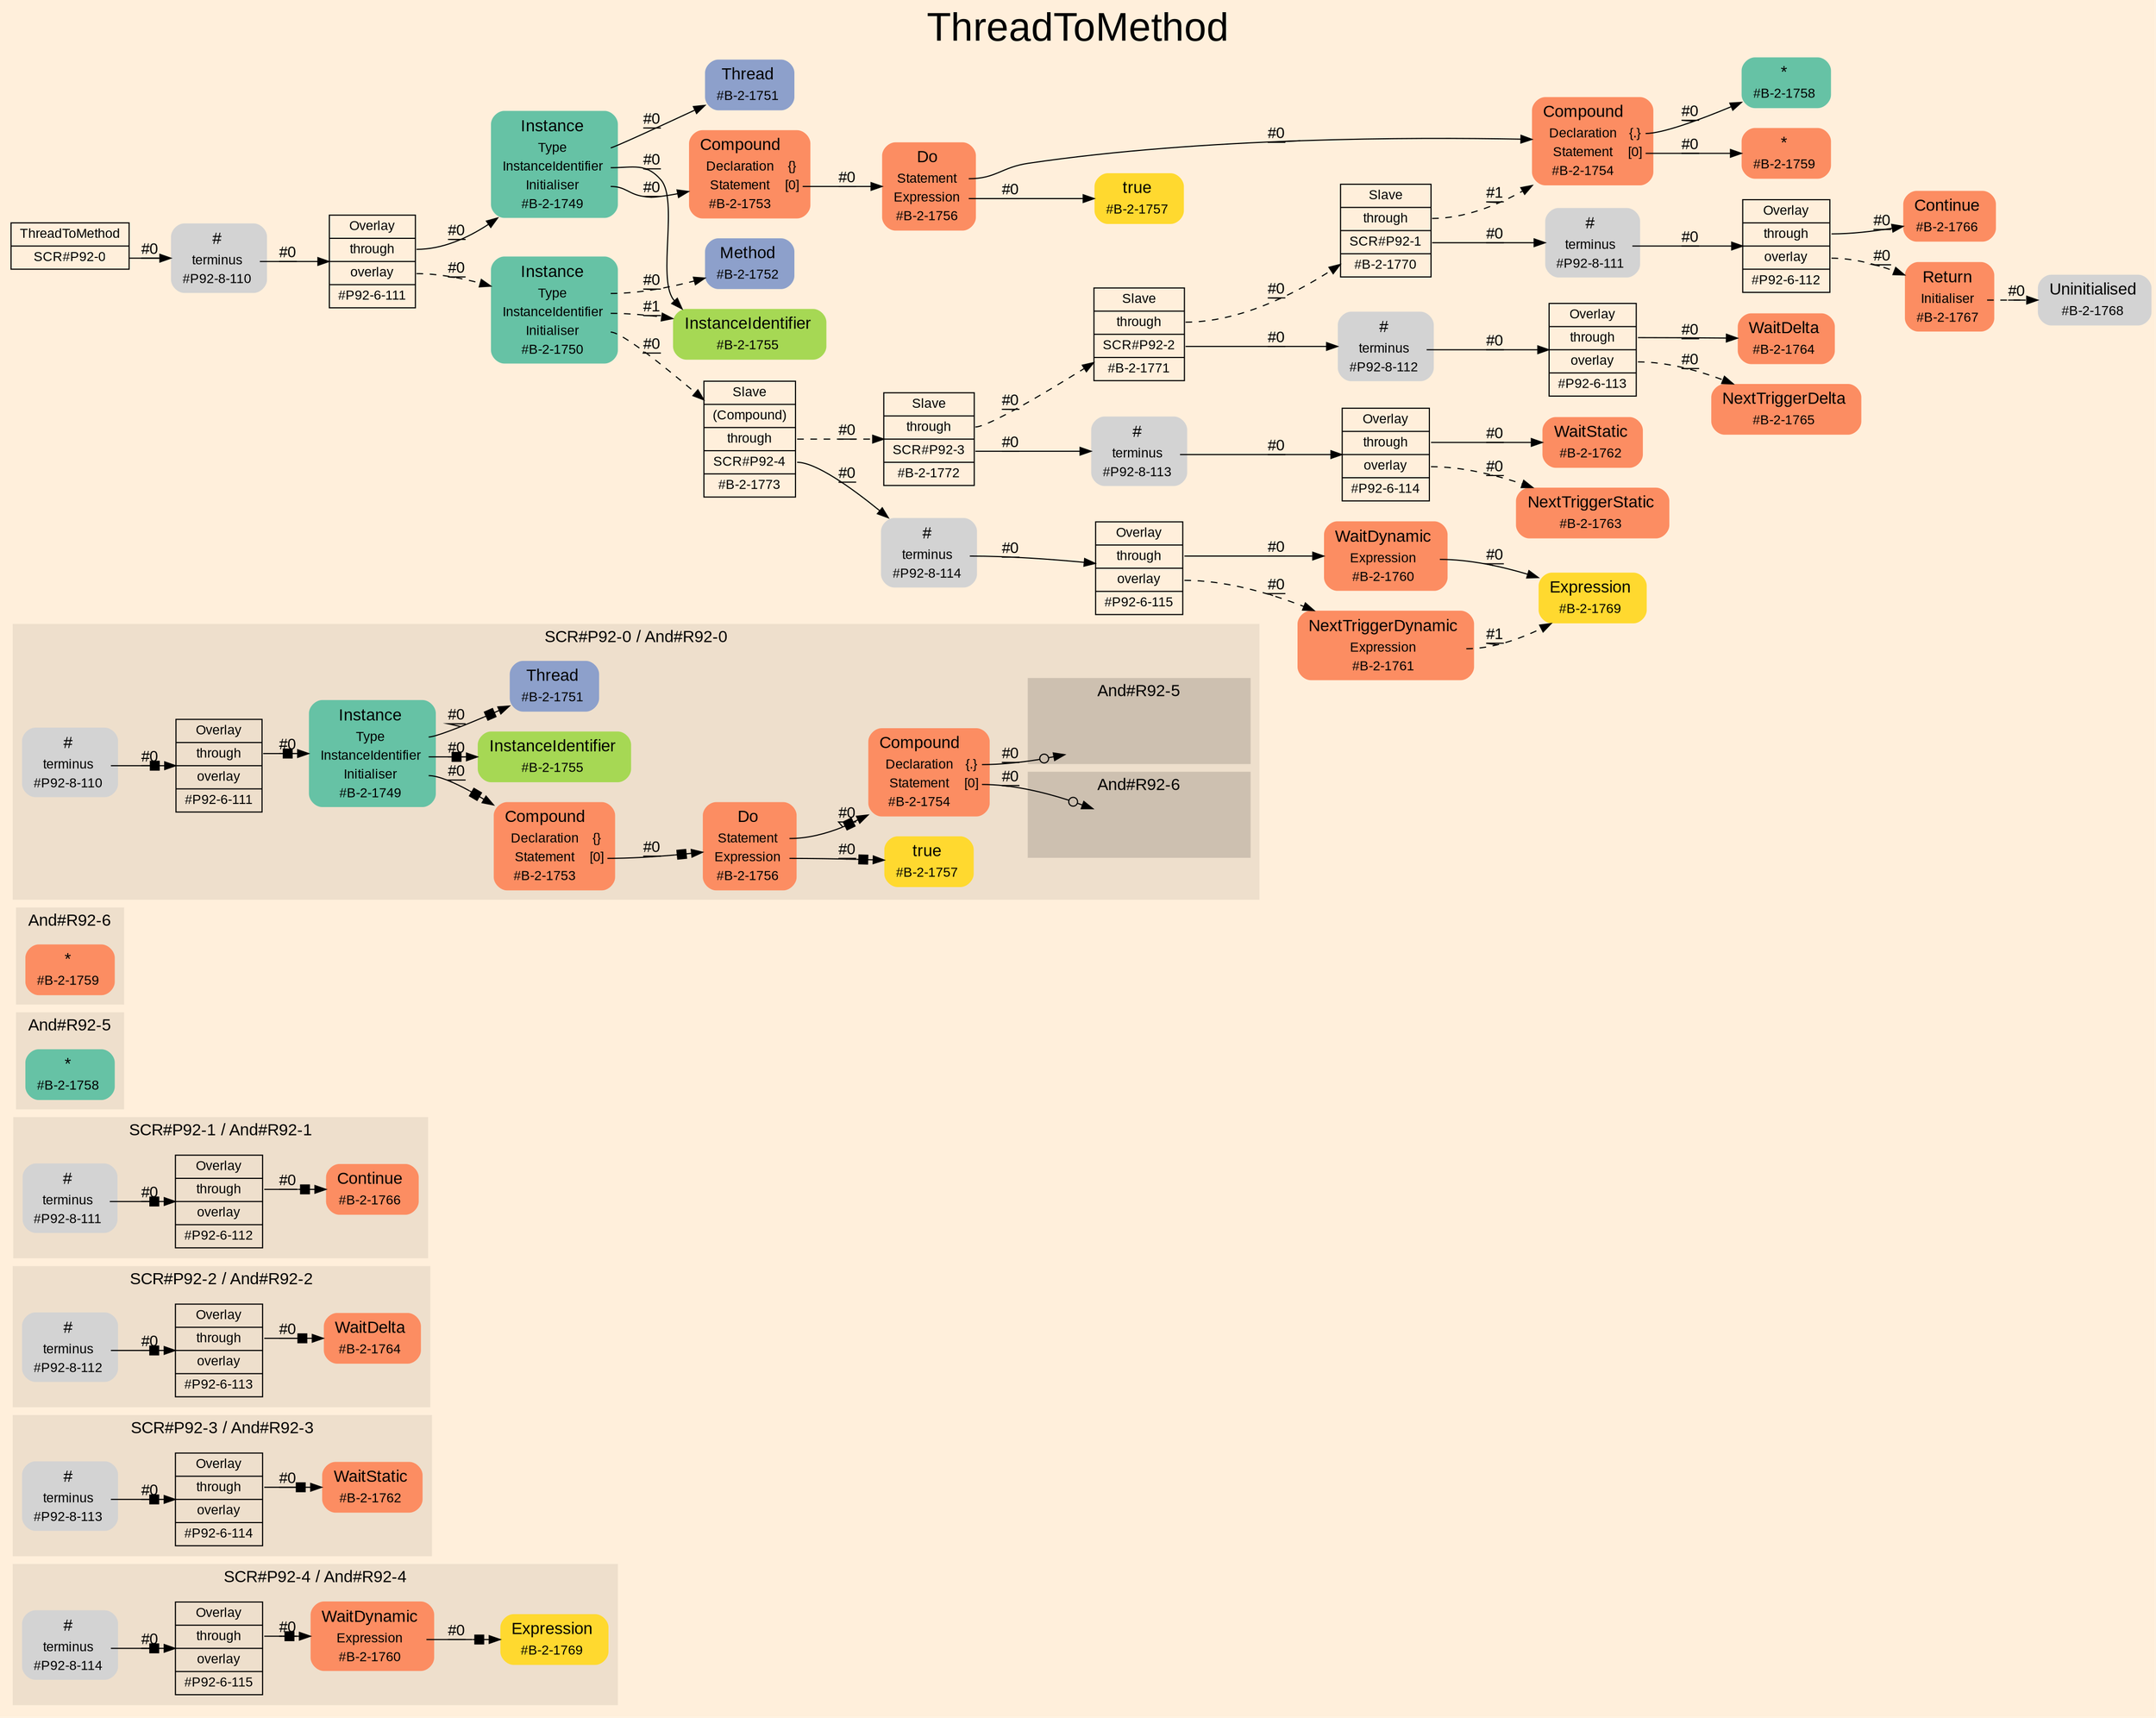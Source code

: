 digraph "ThreadToMethod" {
label = "ThreadToMethod"
labelloc = t
fontsize = "36"
graph [
    rankdir = "LR"
    ranksep = 0.3
    bgcolor = antiquewhite1
    color = black
    fontcolor = black
    fontname = "Arial"
];
node [
    fontname = "Arial"
];
edge [
    fontname = "Arial"
];

// -------------------- figure And#R92-4 --------------------
subgraph "clusterAnd#R92-4" {
    label = "SCR#P92-4 / And#R92-4"
    style = "filled"
    color = antiquewhite2
    fontsize = "15"
    "And#R92-4 / #B-2-1769" [
        shape = "plaintext"
        fillcolor = "/set28/6"
        label = <<TABLE BORDER="0" CELLBORDER="0" CELLSPACING="0">
         <TR><TD><FONT POINT-SIZE="15.0">Expression</FONT></TD><TD></TD></TR>
         <TR><TD>#B-2-1769</TD><TD PORT="port0"></TD></TR>
        </TABLE>>
        style = "rounded,filled"
        fontsize = "12"
    ];
    
    "And#R92-4 / #B-2-1760" [
        shape = "plaintext"
        fillcolor = "/set28/2"
        label = <<TABLE BORDER="0" CELLBORDER="0" CELLSPACING="0">
         <TR><TD><FONT POINT-SIZE="15.0">WaitDynamic</FONT></TD><TD></TD></TR>
         <TR><TD>Expression</TD><TD PORT="port0"></TD></TR>
         <TR><TD>#B-2-1760</TD><TD PORT="port1"></TD></TR>
        </TABLE>>
        style = "rounded,filled"
        fontsize = "12"
    ];
    
    "And#R92-4 / #P92-8-114" [
        shape = "plaintext"
        label = <<TABLE BORDER="0" CELLBORDER="0" CELLSPACING="0">
         <TR><TD><FONT POINT-SIZE="15.0">#</FONT></TD><TD></TD></TR>
         <TR><TD>terminus</TD><TD PORT="port0"></TD></TR>
         <TR><TD>#P92-8-114</TD><TD PORT="port1"></TD></TR>
        </TABLE>>
        style = "rounded,filled"
        fontsize = "12"
    ];
    
    "And#R92-4 / #P92-6-115" [
        shape = "record"
        fillcolor = antiquewhite2
        label = "<fixed> Overlay | <port0> through | <port1> overlay | <port2> #P92-6-115"
        style = "filled"
        fontsize = "12"
        color = black
        fontcolor = black
    ];
    
}


// -------------------- figure And#R92-3 --------------------
subgraph "clusterAnd#R92-3" {
    label = "SCR#P92-3 / And#R92-3"
    style = "filled"
    color = antiquewhite2
    fontsize = "15"
    "And#R92-3 / #B-2-1762" [
        shape = "plaintext"
        fillcolor = "/set28/2"
        label = <<TABLE BORDER="0" CELLBORDER="0" CELLSPACING="0">
         <TR><TD><FONT POINT-SIZE="15.0">WaitStatic</FONT></TD><TD></TD></TR>
         <TR><TD>#B-2-1762</TD><TD PORT="port0"></TD></TR>
        </TABLE>>
        style = "rounded,filled"
        fontsize = "12"
    ];
    
    "And#R92-3 / #P92-8-113" [
        shape = "plaintext"
        label = <<TABLE BORDER="0" CELLBORDER="0" CELLSPACING="0">
         <TR><TD><FONT POINT-SIZE="15.0">#</FONT></TD><TD></TD></TR>
         <TR><TD>terminus</TD><TD PORT="port0"></TD></TR>
         <TR><TD>#P92-8-113</TD><TD PORT="port1"></TD></TR>
        </TABLE>>
        style = "rounded,filled"
        fontsize = "12"
    ];
    
    "And#R92-3 / #P92-6-114" [
        shape = "record"
        fillcolor = antiquewhite2
        label = "<fixed> Overlay | <port0> through | <port1> overlay | <port2> #P92-6-114"
        style = "filled"
        fontsize = "12"
        color = black
        fontcolor = black
    ];
    
}


// -------------------- figure And#R92-2 --------------------
subgraph "clusterAnd#R92-2" {
    label = "SCR#P92-2 / And#R92-2"
    style = "filled"
    color = antiquewhite2
    fontsize = "15"
    "And#R92-2 / #B-2-1764" [
        shape = "plaintext"
        fillcolor = "/set28/2"
        label = <<TABLE BORDER="0" CELLBORDER="0" CELLSPACING="0">
         <TR><TD><FONT POINT-SIZE="15.0">WaitDelta</FONT></TD><TD></TD></TR>
         <TR><TD>#B-2-1764</TD><TD PORT="port0"></TD></TR>
        </TABLE>>
        style = "rounded,filled"
        fontsize = "12"
    ];
    
    "And#R92-2 / #P92-8-112" [
        shape = "plaintext"
        label = <<TABLE BORDER="0" CELLBORDER="0" CELLSPACING="0">
         <TR><TD><FONT POINT-SIZE="15.0">#</FONT></TD><TD></TD></TR>
         <TR><TD>terminus</TD><TD PORT="port0"></TD></TR>
         <TR><TD>#P92-8-112</TD><TD PORT="port1"></TD></TR>
        </TABLE>>
        style = "rounded,filled"
        fontsize = "12"
    ];
    
    "And#R92-2 / #P92-6-113" [
        shape = "record"
        fillcolor = antiquewhite2
        label = "<fixed> Overlay | <port0> through | <port1> overlay | <port2> #P92-6-113"
        style = "filled"
        fontsize = "12"
        color = black
        fontcolor = black
    ];
    
}


// -------------------- figure And#R92-1 --------------------
subgraph "clusterAnd#R92-1" {
    label = "SCR#P92-1 / And#R92-1"
    style = "filled"
    color = antiquewhite2
    fontsize = "15"
    "And#R92-1 / #B-2-1766" [
        shape = "plaintext"
        fillcolor = "/set28/2"
        label = <<TABLE BORDER="0" CELLBORDER="0" CELLSPACING="0">
         <TR><TD><FONT POINT-SIZE="15.0">Continue</FONT></TD><TD></TD></TR>
         <TR><TD>#B-2-1766</TD><TD PORT="port0"></TD></TR>
        </TABLE>>
        style = "rounded,filled"
        fontsize = "12"
    ];
    
    "And#R92-1 / #P92-8-111" [
        shape = "plaintext"
        label = <<TABLE BORDER="0" CELLBORDER="0" CELLSPACING="0">
         <TR><TD><FONT POINT-SIZE="15.0">#</FONT></TD><TD></TD></TR>
         <TR><TD>terminus</TD><TD PORT="port0"></TD></TR>
         <TR><TD>#P92-8-111</TD><TD PORT="port1"></TD></TR>
        </TABLE>>
        style = "rounded,filled"
        fontsize = "12"
    ];
    
    "And#R92-1 / #P92-6-112" [
        shape = "record"
        fillcolor = antiquewhite2
        label = "<fixed> Overlay | <port0> through | <port1> overlay | <port2> #P92-6-112"
        style = "filled"
        fontsize = "12"
        color = black
        fontcolor = black
    ];
    
}


// -------------------- figure And#R92-5 --------------------
subgraph "clusterAnd#R92-5" {
    label = "And#R92-5"
    style = "filled"
    color = antiquewhite2
    fontsize = "15"
    "And#R92-5 / #B-2-1758" [
        shape = "plaintext"
        fillcolor = "/set28/1"
        label = <<TABLE BORDER="0" CELLBORDER="0" CELLSPACING="0">
         <TR><TD><FONT POINT-SIZE="15.0">*</FONT></TD><TD></TD></TR>
         <TR><TD>#B-2-1758</TD><TD PORT="port0"></TD></TR>
        </TABLE>>
        style = "rounded,filled"
        fontsize = "12"
    ];
    
}


// -------------------- figure And#R92-6 --------------------
subgraph "clusterAnd#R92-6" {
    label = "And#R92-6"
    style = "filled"
    color = antiquewhite2
    fontsize = "15"
    "And#R92-6 / #B-2-1759" [
        shape = "plaintext"
        fillcolor = "/set28/2"
        label = <<TABLE BORDER="0" CELLBORDER="0" CELLSPACING="0">
         <TR><TD><FONT POINT-SIZE="15.0">*</FONT></TD><TD></TD></TR>
         <TR><TD>#B-2-1759</TD><TD PORT="port0"></TD></TR>
        </TABLE>>
        style = "rounded,filled"
        fontsize = "12"
    ];
    
}


// -------------------- figure And#R92-0 --------------------
subgraph "clusterAnd#R92-0" {
    label = "SCR#P92-0 / And#R92-0"
    style = "filled"
    color = antiquewhite2
    fontsize = "15"
    "And#R92-0 / #B-2-1754" [
        shape = "plaintext"
        fillcolor = "/set28/2"
        label = <<TABLE BORDER="0" CELLBORDER="0" CELLSPACING="0">
         <TR><TD><FONT POINT-SIZE="15.0">Compound</FONT></TD><TD></TD></TR>
         <TR><TD>Declaration</TD><TD PORT="port0">{.}</TD></TR>
         <TR><TD>Statement</TD><TD PORT="port1">[0]</TD></TR>
         <TR><TD>#B-2-1754</TD><TD PORT="port2"></TD></TR>
        </TABLE>>
        style = "rounded,filled"
        fontsize = "12"
    ];
    
    "And#R92-0 / #B-2-1756" [
        shape = "plaintext"
        fillcolor = "/set28/2"
        label = <<TABLE BORDER="0" CELLBORDER="0" CELLSPACING="0">
         <TR><TD><FONT POINT-SIZE="15.0">Do</FONT></TD><TD></TD></TR>
         <TR><TD>Statement</TD><TD PORT="port0"></TD></TR>
         <TR><TD>Expression</TD><TD PORT="port1"></TD></TR>
         <TR><TD>#B-2-1756</TD><TD PORT="port2"></TD></TR>
        </TABLE>>
        style = "rounded,filled"
        fontsize = "12"
    ];
    
    "And#R92-0 / #B-2-1757" [
        shape = "plaintext"
        fillcolor = "/set28/6"
        label = <<TABLE BORDER="0" CELLBORDER="0" CELLSPACING="0">
         <TR><TD><FONT POINT-SIZE="15.0">true</FONT></TD><TD></TD></TR>
         <TR><TD>#B-2-1757</TD><TD PORT="port0"></TD></TR>
        </TABLE>>
        style = "rounded,filled"
        fontsize = "12"
    ];
    
    "And#R92-0 / #B-2-1753" [
        shape = "plaintext"
        fillcolor = "/set28/2"
        label = <<TABLE BORDER="0" CELLBORDER="0" CELLSPACING="0">
         <TR><TD><FONT POINT-SIZE="15.0">Compound</FONT></TD><TD></TD></TR>
         <TR><TD>Declaration</TD><TD PORT="port0">{}</TD></TR>
         <TR><TD>Statement</TD><TD PORT="port1">[0]</TD></TR>
         <TR><TD>#B-2-1753</TD><TD PORT="port2"></TD></TR>
        </TABLE>>
        style = "rounded,filled"
        fontsize = "12"
    ];
    
    "And#R92-0 / #P92-6-111" [
        shape = "record"
        fillcolor = antiquewhite2
        label = "<fixed> Overlay | <port0> through | <port1> overlay | <port2> #P92-6-111"
        style = "filled"
        fontsize = "12"
        color = black
        fontcolor = black
    ];
    
    "And#R92-0 / #B-2-1749" [
        shape = "plaintext"
        fillcolor = "/set28/1"
        label = <<TABLE BORDER="0" CELLBORDER="0" CELLSPACING="0">
         <TR><TD><FONT POINT-SIZE="15.0">Instance</FONT></TD><TD></TD></TR>
         <TR><TD>Type</TD><TD PORT="port0"></TD></TR>
         <TR><TD>InstanceIdentifier</TD><TD PORT="port1"></TD></TR>
         <TR><TD>Initialiser</TD><TD PORT="port2"></TD></TR>
         <TR><TD>#B-2-1749</TD><TD PORT="port3"></TD></TR>
        </TABLE>>
        style = "rounded,filled"
        fontsize = "12"
    ];
    
    "And#R92-0 / #B-2-1751" [
        shape = "plaintext"
        fillcolor = "/set28/3"
        label = <<TABLE BORDER="0" CELLBORDER="0" CELLSPACING="0">
         <TR><TD><FONT POINT-SIZE="15.0">Thread</FONT></TD><TD></TD></TR>
         <TR><TD>#B-2-1751</TD><TD PORT="port0"></TD></TR>
        </TABLE>>
        style = "rounded,filled"
        fontsize = "12"
    ];
    
    "And#R92-0 / #P92-8-110" [
        shape = "plaintext"
        label = <<TABLE BORDER="0" CELLBORDER="0" CELLSPACING="0">
         <TR><TD><FONT POINT-SIZE="15.0">#</FONT></TD><TD></TD></TR>
         <TR><TD>terminus</TD><TD PORT="port0"></TD></TR>
         <TR><TD>#P92-8-110</TD><TD PORT="port1"></TD></TR>
        </TABLE>>
        style = "rounded,filled"
        fontsize = "12"
    ];
    
    "And#R92-0 / #B-2-1755" [
        shape = "plaintext"
        fillcolor = "/set28/5"
        label = <<TABLE BORDER="0" CELLBORDER="0" CELLSPACING="0">
         <TR><TD><FONT POINT-SIZE="15.0">InstanceIdentifier</FONT></TD><TD></TD></TR>
         <TR><TD>#B-2-1755</TD><TD PORT="port0"></TD></TR>
        </TABLE>>
        style = "rounded,filled"
        fontsize = "12"
    ];
    
    subgraph "clusterAnd#R92-0 / And#R92-6" {
        label = "And#R92-6"
        style = "filled"
        color = antiquewhite3
        fontsize = "15"
        "And#R92-0 / #0 / #B-2-1759" [
            shape = "none"
            style = "invisible"
        ];
        
    }
    
    subgraph "clusterAnd#R92-0 / And#R92-5" {
        label = "And#R92-5"
        style = "filled"
        color = antiquewhite3
        fontsize = "15"
        "And#R92-0 / #0 / #B-2-1758" [
            shape = "none"
            style = "invisible"
        ];
        
    }
    
}


// -------------------- transformation figure --------------------
"CR#P92-0" [
    shape = "record"
    fillcolor = antiquewhite1
    label = "<fixed> ThreadToMethod | <port0> SCR#P92-0"
    style = "filled"
    fontsize = "12"
    color = black
    fontcolor = black
];

"#P92-8-110" [
    shape = "plaintext"
    label = <<TABLE BORDER="0" CELLBORDER="0" CELLSPACING="0">
     <TR><TD><FONT POINT-SIZE="15.0">#</FONT></TD><TD></TD></TR>
     <TR><TD>terminus</TD><TD PORT="port0"></TD></TR>
     <TR><TD>#P92-8-110</TD><TD PORT="port1"></TD></TR>
    </TABLE>>
    style = "rounded,filled"
    fontsize = "12"
];

"#P92-6-111" [
    shape = "record"
    fillcolor = antiquewhite1
    label = "<fixed> Overlay | <port0> through | <port1> overlay | <port2> #P92-6-111"
    style = "filled"
    fontsize = "12"
    color = black
    fontcolor = black
];

"#B-2-1749" [
    shape = "plaintext"
    fillcolor = "/set28/1"
    label = <<TABLE BORDER="0" CELLBORDER="0" CELLSPACING="0">
     <TR><TD><FONT POINT-SIZE="15.0">Instance</FONT></TD><TD></TD></TR>
     <TR><TD>Type</TD><TD PORT="port0"></TD></TR>
     <TR><TD>InstanceIdentifier</TD><TD PORT="port1"></TD></TR>
     <TR><TD>Initialiser</TD><TD PORT="port2"></TD></TR>
     <TR><TD>#B-2-1749</TD><TD PORT="port3"></TD></TR>
    </TABLE>>
    style = "rounded,filled"
    fontsize = "12"
];

"#B-2-1751" [
    shape = "plaintext"
    fillcolor = "/set28/3"
    label = <<TABLE BORDER="0" CELLBORDER="0" CELLSPACING="0">
     <TR><TD><FONT POINT-SIZE="15.0">Thread</FONT></TD><TD></TD></TR>
     <TR><TD>#B-2-1751</TD><TD PORT="port0"></TD></TR>
    </TABLE>>
    style = "rounded,filled"
    fontsize = "12"
];

"#B-2-1755" [
    shape = "plaintext"
    fillcolor = "/set28/5"
    label = <<TABLE BORDER="0" CELLBORDER="0" CELLSPACING="0">
     <TR><TD><FONT POINT-SIZE="15.0">InstanceIdentifier</FONT></TD><TD></TD></TR>
     <TR><TD>#B-2-1755</TD><TD PORT="port0"></TD></TR>
    </TABLE>>
    style = "rounded,filled"
    fontsize = "12"
];

"#B-2-1753" [
    shape = "plaintext"
    fillcolor = "/set28/2"
    label = <<TABLE BORDER="0" CELLBORDER="0" CELLSPACING="0">
     <TR><TD><FONT POINT-SIZE="15.0">Compound</FONT></TD><TD></TD></TR>
     <TR><TD>Declaration</TD><TD PORT="port0">{}</TD></TR>
     <TR><TD>Statement</TD><TD PORT="port1">[0]</TD></TR>
     <TR><TD>#B-2-1753</TD><TD PORT="port2"></TD></TR>
    </TABLE>>
    style = "rounded,filled"
    fontsize = "12"
];

"#B-2-1756" [
    shape = "plaintext"
    fillcolor = "/set28/2"
    label = <<TABLE BORDER="0" CELLBORDER="0" CELLSPACING="0">
     <TR><TD><FONT POINT-SIZE="15.0">Do</FONT></TD><TD></TD></TR>
     <TR><TD>Statement</TD><TD PORT="port0"></TD></TR>
     <TR><TD>Expression</TD><TD PORT="port1"></TD></TR>
     <TR><TD>#B-2-1756</TD><TD PORT="port2"></TD></TR>
    </TABLE>>
    style = "rounded,filled"
    fontsize = "12"
];

"#B-2-1754" [
    shape = "plaintext"
    fillcolor = "/set28/2"
    label = <<TABLE BORDER="0" CELLBORDER="0" CELLSPACING="0">
     <TR><TD><FONT POINT-SIZE="15.0">Compound</FONT></TD><TD></TD></TR>
     <TR><TD>Declaration</TD><TD PORT="port0">{.}</TD></TR>
     <TR><TD>Statement</TD><TD PORT="port1">[0]</TD></TR>
     <TR><TD>#B-2-1754</TD><TD PORT="port2"></TD></TR>
    </TABLE>>
    style = "rounded,filled"
    fontsize = "12"
];

"#B-2-1758" [
    shape = "plaintext"
    fillcolor = "/set28/1"
    label = <<TABLE BORDER="0" CELLBORDER="0" CELLSPACING="0">
     <TR><TD><FONT POINT-SIZE="15.0">*</FONT></TD><TD></TD></TR>
     <TR><TD>#B-2-1758</TD><TD PORT="port0"></TD></TR>
    </TABLE>>
    style = "rounded,filled"
    fontsize = "12"
];

"#B-2-1759" [
    shape = "plaintext"
    fillcolor = "/set28/2"
    label = <<TABLE BORDER="0" CELLBORDER="0" CELLSPACING="0">
     <TR><TD><FONT POINT-SIZE="15.0">*</FONT></TD><TD></TD></TR>
     <TR><TD>#B-2-1759</TD><TD PORT="port0"></TD></TR>
    </TABLE>>
    style = "rounded,filled"
    fontsize = "12"
];

"#B-2-1757" [
    shape = "plaintext"
    fillcolor = "/set28/6"
    label = <<TABLE BORDER="0" CELLBORDER="0" CELLSPACING="0">
     <TR><TD><FONT POINT-SIZE="15.0">true</FONT></TD><TD></TD></TR>
     <TR><TD>#B-2-1757</TD><TD PORT="port0"></TD></TR>
    </TABLE>>
    style = "rounded,filled"
    fontsize = "12"
];

"#B-2-1750" [
    shape = "plaintext"
    fillcolor = "/set28/1"
    label = <<TABLE BORDER="0" CELLBORDER="0" CELLSPACING="0">
     <TR><TD><FONT POINT-SIZE="15.0">Instance</FONT></TD><TD></TD></TR>
     <TR><TD>Type</TD><TD PORT="port0"></TD></TR>
     <TR><TD>InstanceIdentifier</TD><TD PORT="port1"></TD></TR>
     <TR><TD>Initialiser</TD><TD PORT="port2"></TD></TR>
     <TR><TD>#B-2-1750</TD><TD PORT="port3"></TD></TR>
    </TABLE>>
    style = "rounded,filled"
    fontsize = "12"
];

"#B-2-1752" [
    shape = "plaintext"
    fillcolor = "/set28/3"
    label = <<TABLE BORDER="0" CELLBORDER="0" CELLSPACING="0">
     <TR><TD><FONT POINT-SIZE="15.0">Method</FONT></TD><TD></TD></TR>
     <TR><TD>#B-2-1752</TD><TD PORT="port0"></TD></TR>
    </TABLE>>
    style = "rounded,filled"
    fontsize = "12"
];

"#B-2-1773" [
    shape = "record"
    fillcolor = antiquewhite1
    label = "<fixed> Slave | <port0> (Compound) | <port1> through | <port2> SCR#P92-4 | <port3> #B-2-1773"
    style = "filled"
    fontsize = "12"
    color = black
    fontcolor = black
];

"#B-2-1772" [
    shape = "record"
    fillcolor = antiquewhite1
    label = "<fixed> Slave | <port0> through | <port1> SCR#P92-3 | <port2> #B-2-1772"
    style = "filled"
    fontsize = "12"
    color = black
    fontcolor = black
];

"#B-2-1771" [
    shape = "record"
    fillcolor = antiquewhite1
    label = "<fixed> Slave | <port0> through | <port1> SCR#P92-2 | <port2> #B-2-1771"
    style = "filled"
    fontsize = "12"
    color = black
    fontcolor = black
];

"#B-2-1770" [
    shape = "record"
    fillcolor = antiquewhite1
    label = "<fixed> Slave | <port0> through | <port1> SCR#P92-1 | <port2> #B-2-1770"
    style = "filled"
    fontsize = "12"
    color = black
    fontcolor = black
];

"#P92-8-111" [
    shape = "plaintext"
    label = <<TABLE BORDER="0" CELLBORDER="0" CELLSPACING="0">
     <TR><TD><FONT POINT-SIZE="15.0">#</FONT></TD><TD></TD></TR>
     <TR><TD>terminus</TD><TD PORT="port0"></TD></TR>
     <TR><TD>#P92-8-111</TD><TD PORT="port1"></TD></TR>
    </TABLE>>
    style = "rounded,filled"
    fontsize = "12"
];

"#P92-6-112" [
    shape = "record"
    fillcolor = antiquewhite1
    label = "<fixed> Overlay | <port0> through | <port1> overlay | <port2> #P92-6-112"
    style = "filled"
    fontsize = "12"
    color = black
    fontcolor = black
];

"#B-2-1766" [
    shape = "plaintext"
    fillcolor = "/set28/2"
    label = <<TABLE BORDER="0" CELLBORDER="0" CELLSPACING="0">
     <TR><TD><FONT POINT-SIZE="15.0">Continue</FONT></TD><TD></TD></TR>
     <TR><TD>#B-2-1766</TD><TD PORT="port0"></TD></TR>
    </TABLE>>
    style = "rounded,filled"
    fontsize = "12"
];

"#B-2-1767" [
    shape = "plaintext"
    fillcolor = "/set28/2"
    label = <<TABLE BORDER="0" CELLBORDER="0" CELLSPACING="0">
     <TR><TD><FONT POINT-SIZE="15.0">Return</FONT></TD><TD></TD></TR>
     <TR><TD>Initialiser</TD><TD PORT="port0"></TD></TR>
     <TR><TD>#B-2-1767</TD><TD PORT="port1"></TD></TR>
    </TABLE>>
    style = "rounded,filled"
    fontsize = "12"
];

"#B-2-1768" [
    shape = "plaintext"
    label = <<TABLE BORDER="0" CELLBORDER="0" CELLSPACING="0">
     <TR><TD><FONT POINT-SIZE="15.0">Uninitialised</FONT></TD><TD></TD></TR>
     <TR><TD>#B-2-1768</TD><TD PORT="port0"></TD></TR>
    </TABLE>>
    style = "rounded,filled"
    fontsize = "12"
];

"#P92-8-112" [
    shape = "plaintext"
    label = <<TABLE BORDER="0" CELLBORDER="0" CELLSPACING="0">
     <TR><TD><FONT POINT-SIZE="15.0">#</FONT></TD><TD></TD></TR>
     <TR><TD>terminus</TD><TD PORT="port0"></TD></TR>
     <TR><TD>#P92-8-112</TD><TD PORT="port1"></TD></TR>
    </TABLE>>
    style = "rounded,filled"
    fontsize = "12"
];

"#P92-6-113" [
    shape = "record"
    fillcolor = antiquewhite1
    label = "<fixed> Overlay | <port0> through | <port1> overlay | <port2> #P92-6-113"
    style = "filled"
    fontsize = "12"
    color = black
    fontcolor = black
];

"#B-2-1764" [
    shape = "plaintext"
    fillcolor = "/set28/2"
    label = <<TABLE BORDER="0" CELLBORDER="0" CELLSPACING="0">
     <TR><TD><FONT POINT-SIZE="15.0">WaitDelta</FONT></TD><TD></TD></TR>
     <TR><TD>#B-2-1764</TD><TD PORT="port0"></TD></TR>
    </TABLE>>
    style = "rounded,filled"
    fontsize = "12"
];

"#B-2-1765" [
    shape = "plaintext"
    fillcolor = "/set28/2"
    label = <<TABLE BORDER="0" CELLBORDER="0" CELLSPACING="0">
     <TR><TD><FONT POINT-SIZE="15.0">NextTriggerDelta</FONT></TD><TD></TD></TR>
     <TR><TD>#B-2-1765</TD><TD PORT="port0"></TD></TR>
    </TABLE>>
    style = "rounded,filled"
    fontsize = "12"
];

"#P92-8-113" [
    shape = "plaintext"
    label = <<TABLE BORDER="0" CELLBORDER="0" CELLSPACING="0">
     <TR><TD><FONT POINT-SIZE="15.0">#</FONT></TD><TD></TD></TR>
     <TR><TD>terminus</TD><TD PORT="port0"></TD></TR>
     <TR><TD>#P92-8-113</TD><TD PORT="port1"></TD></TR>
    </TABLE>>
    style = "rounded,filled"
    fontsize = "12"
];

"#P92-6-114" [
    shape = "record"
    fillcolor = antiquewhite1
    label = "<fixed> Overlay | <port0> through | <port1> overlay | <port2> #P92-6-114"
    style = "filled"
    fontsize = "12"
    color = black
    fontcolor = black
];

"#B-2-1762" [
    shape = "plaintext"
    fillcolor = "/set28/2"
    label = <<TABLE BORDER="0" CELLBORDER="0" CELLSPACING="0">
     <TR><TD><FONT POINT-SIZE="15.0">WaitStatic</FONT></TD><TD></TD></TR>
     <TR><TD>#B-2-1762</TD><TD PORT="port0"></TD></TR>
    </TABLE>>
    style = "rounded,filled"
    fontsize = "12"
];

"#B-2-1763" [
    shape = "plaintext"
    fillcolor = "/set28/2"
    label = <<TABLE BORDER="0" CELLBORDER="0" CELLSPACING="0">
     <TR><TD><FONT POINT-SIZE="15.0">NextTriggerStatic</FONT></TD><TD></TD></TR>
     <TR><TD>#B-2-1763</TD><TD PORT="port0"></TD></TR>
    </TABLE>>
    style = "rounded,filled"
    fontsize = "12"
];

"#P92-8-114" [
    shape = "plaintext"
    label = <<TABLE BORDER="0" CELLBORDER="0" CELLSPACING="0">
     <TR><TD><FONT POINT-SIZE="15.0">#</FONT></TD><TD></TD></TR>
     <TR><TD>terminus</TD><TD PORT="port0"></TD></TR>
     <TR><TD>#P92-8-114</TD><TD PORT="port1"></TD></TR>
    </TABLE>>
    style = "rounded,filled"
    fontsize = "12"
];

"#P92-6-115" [
    shape = "record"
    fillcolor = antiquewhite1
    label = "<fixed> Overlay | <port0> through | <port1> overlay | <port2> #P92-6-115"
    style = "filled"
    fontsize = "12"
    color = black
    fontcolor = black
];

"#B-2-1760" [
    shape = "plaintext"
    fillcolor = "/set28/2"
    label = <<TABLE BORDER="0" CELLBORDER="0" CELLSPACING="0">
     <TR><TD><FONT POINT-SIZE="15.0">WaitDynamic</FONT></TD><TD></TD></TR>
     <TR><TD>Expression</TD><TD PORT="port0"></TD></TR>
     <TR><TD>#B-2-1760</TD><TD PORT="port1"></TD></TR>
    </TABLE>>
    style = "rounded,filled"
    fontsize = "12"
];

"#B-2-1769" [
    shape = "plaintext"
    fillcolor = "/set28/6"
    label = <<TABLE BORDER="0" CELLBORDER="0" CELLSPACING="0">
     <TR><TD><FONT POINT-SIZE="15.0">Expression</FONT></TD><TD></TD></TR>
     <TR><TD>#B-2-1769</TD><TD PORT="port0"></TD></TR>
    </TABLE>>
    style = "rounded,filled"
    fontsize = "12"
];

"#B-2-1761" [
    shape = "plaintext"
    fillcolor = "/set28/2"
    label = <<TABLE BORDER="0" CELLBORDER="0" CELLSPACING="0">
     <TR><TD><FONT POINT-SIZE="15.0">NextTriggerDynamic</FONT></TD><TD></TD></TR>
     <TR><TD>Expression</TD><TD PORT="port0"></TD></TR>
     <TR><TD>#B-2-1761</TD><TD PORT="port1"></TD></TR>
    </TABLE>>
    style = "rounded,filled"
    fontsize = "12"
];


// -------------------- links --------------------
// links for block CR#P92-0
"CR#P92-0":port0 -> "#P92-8-110" [
    label = "#0"
    decorate = true
    color = black
    fontcolor = black
];

// links for block #P92-8-110
"#P92-8-110":port0 -> "#P92-6-111" [
    label = "#0"
    decorate = true
    color = black
    fontcolor = black
];

// links for block #P92-6-111
"#P92-6-111":port0 -> "#B-2-1749" [
    label = "#0"
    decorate = true
    color = black
    fontcolor = black
];

"#P92-6-111":port1 -> "#B-2-1750" [
    style="dashed"
    label = "#0"
    decorate = true
    color = black
    fontcolor = black
];

// links for block #B-2-1749
"#B-2-1749":port0 -> "#B-2-1751" [
    label = "#0"
    decorate = true
    color = black
    fontcolor = black
];

"#B-2-1749":port1 -> "#B-2-1755" [
    label = "#0"
    decorate = true
    color = black
    fontcolor = black
];

"#B-2-1749":port2 -> "#B-2-1753" [
    label = "#0"
    decorate = true
    color = black
    fontcolor = black
];

// links for block #B-2-1751
// links for block #B-2-1755
// links for block #B-2-1753
"#B-2-1753":port1 -> "#B-2-1756" [
    label = "#0"
    decorate = true
    color = black
    fontcolor = black
];

// links for block #B-2-1756
"#B-2-1756":port0 -> "#B-2-1754" [
    label = "#0"
    decorate = true
    color = black
    fontcolor = black
];

"#B-2-1756":port1 -> "#B-2-1757" [
    label = "#0"
    decorate = true
    color = black
    fontcolor = black
];

// links for block #B-2-1754
"#B-2-1754":port0 -> "#B-2-1758" [
    label = "#0"
    decorate = true
    color = black
    fontcolor = black
];

"#B-2-1754":port1 -> "#B-2-1759" [
    label = "#0"
    decorate = true
    color = black
    fontcolor = black
];

// links for block #B-2-1758
// links for block #B-2-1759
// links for block #B-2-1757
// links for block #B-2-1750
"#B-2-1750":port0 -> "#B-2-1752" [
    style="dashed"
    label = "#0"
    decorate = true
    color = black
    fontcolor = black
];

"#B-2-1750":port1 -> "#B-2-1755" [
    style="dashed"
    label = "#1"
    decorate = true
    color = black
    fontcolor = black
];

"#B-2-1750":port2 -> "#B-2-1773" [
    style="dashed"
    label = "#0"
    decorate = true
    color = black
    fontcolor = black
];

// links for block #B-2-1752
// links for block #B-2-1773
"#B-2-1773":port1 -> "#B-2-1772" [
    style="dashed"
    label = "#0"
    decorate = true
    color = black
    fontcolor = black
];

"#B-2-1773":port2 -> "#P92-8-114" [
    label = "#0"
    decorate = true
    color = black
    fontcolor = black
];

// links for block #B-2-1772
"#B-2-1772":port0 -> "#B-2-1771" [
    style="dashed"
    label = "#0"
    decorate = true
    color = black
    fontcolor = black
];

"#B-2-1772":port1 -> "#P92-8-113" [
    label = "#0"
    decorate = true
    color = black
    fontcolor = black
];

// links for block #B-2-1771
"#B-2-1771":port0 -> "#B-2-1770" [
    style="dashed"
    label = "#0"
    decorate = true
    color = black
    fontcolor = black
];

"#B-2-1771":port1 -> "#P92-8-112" [
    label = "#0"
    decorate = true
    color = black
    fontcolor = black
];

// links for block #B-2-1770
"#B-2-1770":port0 -> "#B-2-1754" [
    style="dashed"
    label = "#1"
    decorate = true
    color = black
    fontcolor = black
];

"#B-2-1770":port1 -> "#P92-8-111" [
    label = "#0"
    decorate = true
    color = black
    fontcolor = black
];

// links for block #P92-8-111
"#P92-8-111":port0 -> "#P92-6-112" [
    label = "#0"
    decorate = true
    color = black
    fontcolor = black
];

// links for block #P92-6-112
"#P92-6-112":port0 -> "#B-2-1766" [
    label = "#0"
    decorate = true
    color = black
    fontcolor = black
];

"#P92-6-112":port1 -> "#B-2-1767" [
    style="dashed"
    label = "#0"
    decorate = true
    color = black
    fontcolor = black
];

// links for block #B-2-1766
// links for block #B-2-1767
"#B-2-1767":port0 -> "#B-2-1768" [
    style="dashed"
    label = "#0"
    decorate = true
    color = black
    fontcolor = black
];

// links for block #B-2-1768
// links for block #P92-8-112
"#P92-8-112":port0 -> "#P92-6-113" [
    label = "#0"
    decorate = true
    color = black
    fontcolor = black
];

// links for block #P92-6-113
"#P92-6-113":port0 -> "#B-2-1764" [
    label = "#0"
    decorate = true
    color = black
    fontcolor = black
];

"#P92-6-113":port1 -> "#B-2-1765" [
    style="dashed"
    label = "#0"
    decorate = true
    color = black
    fontcolor = black
];

// links for block #B-2-1764
// links for block #B-2-1765
// links for block #P92-8-113
"#P92-8-113":port0 -> "#P92-6-114" [
    label = "#0"
    decorate = true
    color = black
    fontcolor = black
];

// links for block #P92-6-114
"#P92-6-114":port0 -> "#B-2-1762" [
    label = "#0"
    decorate = true
    color = black
    fontcolor = black
];

"#P92-6-114":port1 -> "#B-2-1763" [
    style="dashed"
    label = "#0"
    decorate = true
    color = black
    fontcolor = black
];

// links for block #B-2-1762
// links for block #B-2-1763
// links for block #P92-8-114
"#P92-8-114":port0 -> "#P92-6-115" [
    label = "#0"
    decorate = true
    color = black
    fontcolor = black
];

// links for block #P92-6-115
"#P92-6-115":port0 -> "#B-2-1760" [
    label = "#0"
    decorate = true
    color = black
    fontcolor = black
];

"#P92-6-115":port1 -> "#B-2-1761" [
    style="dashed"
    label = "#0"
    decorate = true
    color = black
    fontcolor = black
];

// links for block #B-2-1760
"#B-2-1760":port0 -> "#B-2-1769" [
    label = "#0"
    decorate = true
    color = black
    fontcolor = black
];

// links for block #B-2-1769
// links for block #B-2-1761
"#B-2-1761":port0 -> "#B-2-1769" [
    style="dashed"
    label = "#1"
    decorate = true
    color = black
    fontcolor = black
];

// links for block And#R92-0 / #B-2-1754
"And#R92-0 / #B-2-1754":port0 -> "And#R92-0 / #0 / #B-2-1758" [
    arrowhead="normalnoneodot"
    label = "#0"
    decorate = true
    color = black
    fontcolor = black
];

"And#R92-0 / #B-2-1754":port1 -> "And#R92-0 / #0 / #B-2-1759" [
    arrowhead="normalnoneodot"
    label = "#0"
    decorate = true
    color = black
    fontcolor = black
];

// links for block And#R92-0 / #B-2-1756
"And#R92-0 / #B-2-1756":port0 -> "And#R92-0 / #B-2-1754" [
    arrowhead="normalnonebox"
    label = "#0"
    decorate = true
    color = black
    fontcolor = black
];

"And#R92-0 / #B-2-1756":port1 -> "And#R92-0 / #B-2-1757" [
    arrowhead="normalnonebox"
    label = "#0"
    decorate = true
    color = black
    fontcolor = black
];

// links for block And#R92-0 / #B-2-1757
// links for block And#R92-0 / #B-2-1753
"And#R92-0 / #B-2-1753":port1 -> "And#R92-0 / #B-2-1756" [
    arrowhead="normalnonebox"
    label = "#0"
    decorate = true
    color = black
    fontcolor = black
];

// links for block And#R92-0 / #P92-6-111
"And#R92-0 / #P92-6-111":port0 -> "And#R92-0 / #B-2-1749" [
    arrowhead="normalnonebox"
    label = "#0"
    decorate = true
    color = black
    fontcolor = black
];

// links for block And#R92-0 / #B-2-1749
"And#R92-0 / #B-2-1749":port0 -> "And#R92-0 / #B-2-1751" [
    arrowhead="normalnonebox"
    label = "#0"
    decorate = true
    color = black
    fontcolor = black
];

"And#R92-0 / #B-2-1749":port1 -> "And#R92-0 / #B-2-1755" [
    arrowhead="normalnonebox"
    label = "#0"
    decorate = true
    color = black
    fontcolor = black
];

"And#R92-0 / #B-2-1749":port2 -> "And#R92-0 / #B-2-1753" [
    arrowhead="normalnonebox"
    label = "#0"
    decorate = true
    color = black
    fontcolor = black
];

// links for block And#R92-0 / #B-2-1751
// links for block And#R92-0 / #P92-8-110
"And#R92-0 / #P92-8-110":port0 -> "And#R92-0 / #P92-6-111" [
    arrowhead="normalnonebox"
    label = "#0"
    decorate = true
    color = black
    fontcolor = black
];

// links for block And#R92-0 / #B-2-1755
// links for block And#R92-0 / #0 / #B-2-1759
// links for block And#R92-0 / #0 / #B-2-1758
// links for block And#R92-6 / #B-2-1759
// links for block And#R92-5 / #B-2-1758
// links for block And#R92-1 / #B-2-1766
// links for block And#R92-1 / #P92-8-111
"And#R92-1 / #P92-8-111":port0 -> "And#R92-1 / #P92-6-112" [
    arrowhead="normalnonebox"
    label = "#0"
    decorate = true
    color = black
    fontcolor = black
];

// links for block And#R92-1 / #P92-6-112
"And#R92-1 / #P92-6-112":port0 -> "And#R92-1 / #B-2-1766" [
    arrowhead="normalnonebox"
    label = "#0"
    decorate = true
    color = black
    fontcolor = black
];

// links for block And#R92-2 / #B-2-1764
// links for block And#R92-2 / #P92-8-112
"And#R92-2 / #P92-8-112":port0 -> "And#R92-2 / #P92-6-113" [
    arrowhead="normalnonebox"
    label = "#0"
    decorate = true
    color = black
    fontcolor = black
];

// links for block And#R92-2 / #P92-6-113
"And#R92-2 / #P92-6-113":port0 -> "And#R92-2 / #B-2-1764" [
    arrowhead="normalnonebox"
    label = "#0"
    decorate = true
    color = black
    fontcolor = black
];

// links for block And#R92-3 / #B-2-1762
// links for block And#R92-3 / #P92-8-113
"And#R92-3 / #P92-8-113":port0 -> "And#R92-3 / #P92-6-114" [
    arrowhead="normalnonebox"
    label = "#0"
    decorate = true
    color = black
    fontcolor = black
];

// links for block And#R92-3 / #P92-6-114
"And#R92-3 / #P92-6-114":port0 -> "And#R92-3 / #B-2-1762" [
    arrowhead="normalnonebox"
    label = "#0"
    decorate = true
    color = black
    fontcolor = black
];

// links for block And#R92-4 / #B-2-1769
// links for block And#R92-4 / #B-2-1760
"And#R92-4 / #B-2-1760":port0 -> "And#R92-4 / #B-2-1769" [
    arrowhead="normalnonebox"
    label = "#0"
    decorate = true
    color = black
    fontcolor = black
];

// links for block And#R92-4 / #P92-8-114
"And#R92-4 / #P92-8-114":port0 -> "And#R92-4 / #P92-6-115" [
    arrowhead="normalnonebox"
    label = "#0"
    decorate = true
    color = black
    fontcolor = black
];

// links for block And#R92-4 / #P92-6-115
"And#R92-4 / #P92-6-115":port0 -> "And#R92-4 / #B-2-1760" [
    arrowhead="normalnonebox"
    label = "#0"
    decorate = true
    color = black
    fontcolor = black
];

}
